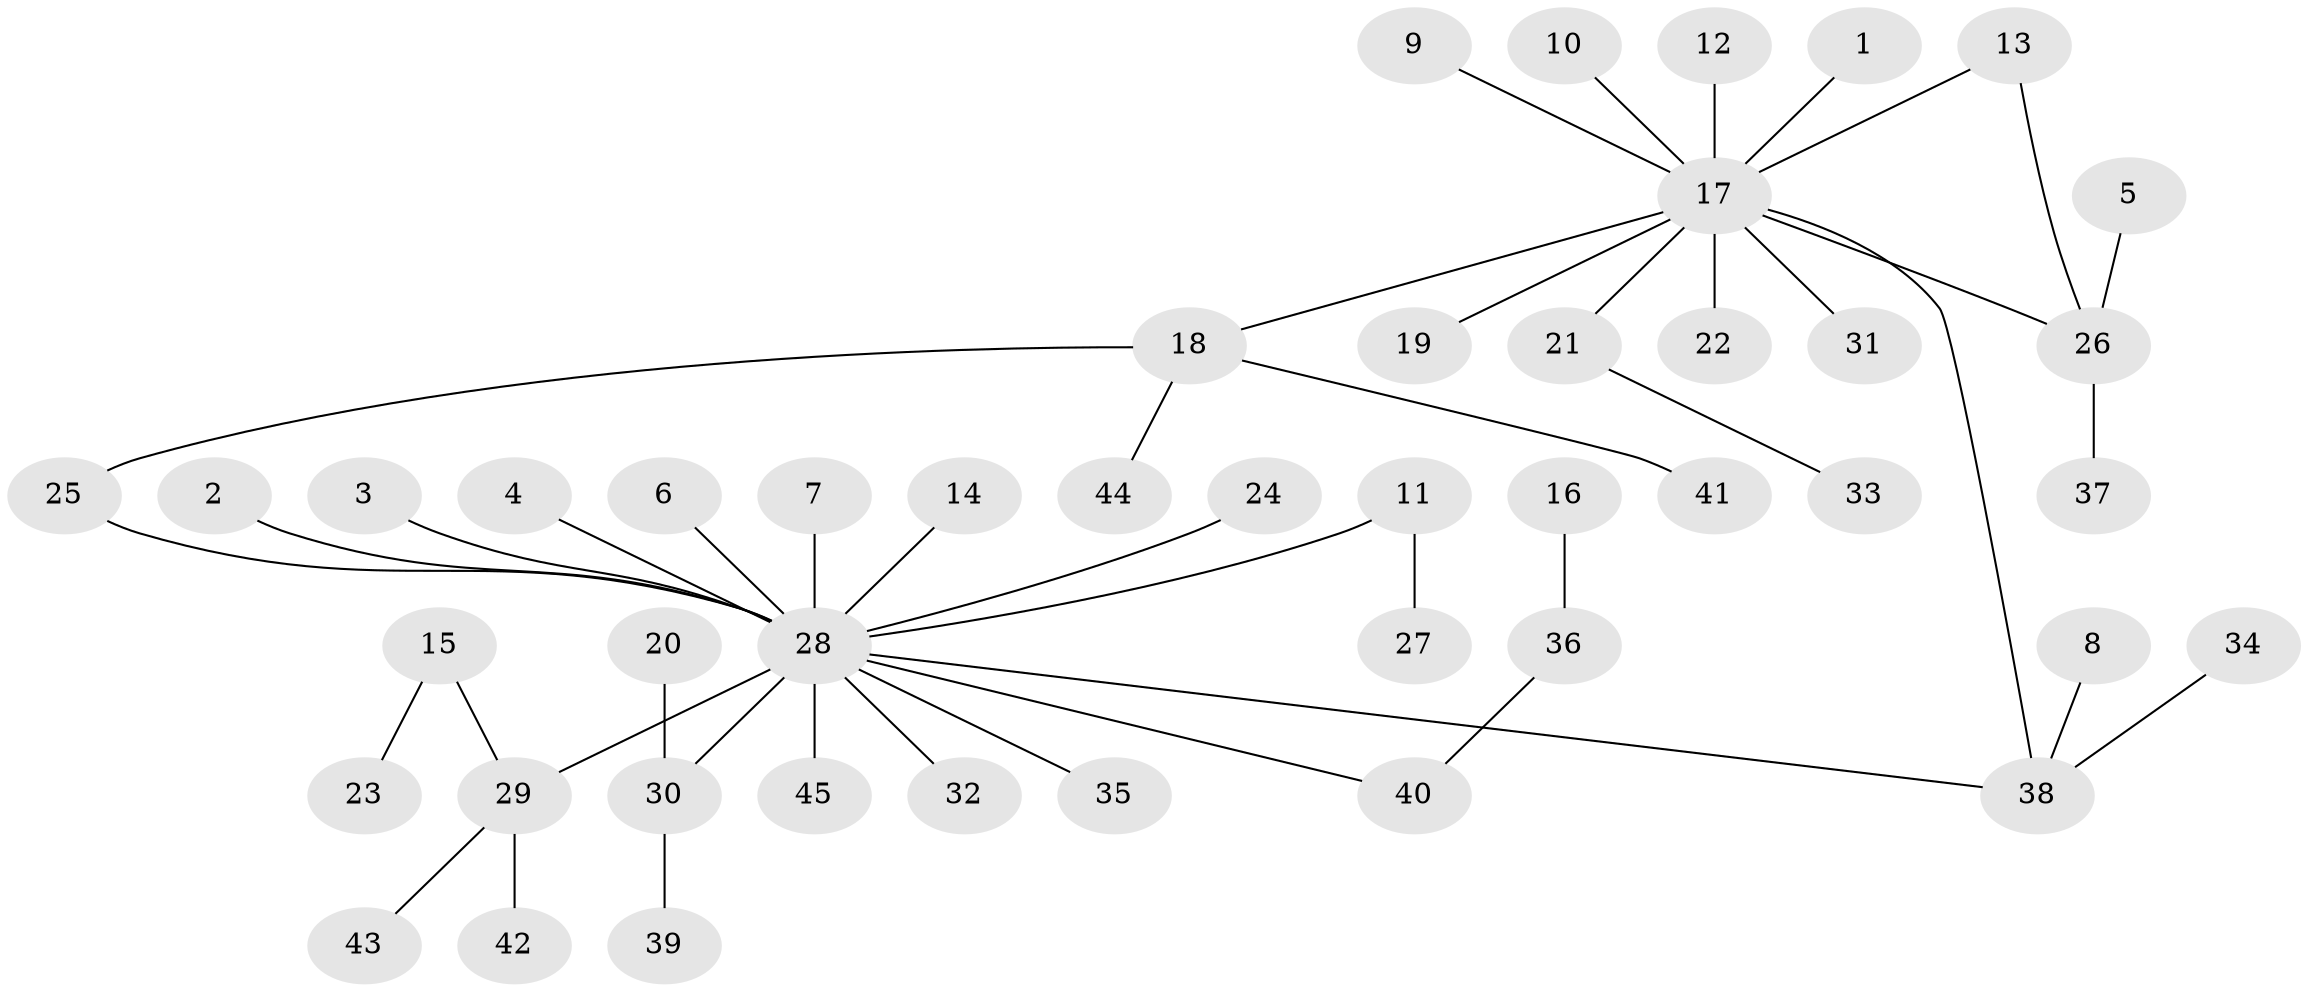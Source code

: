 // original degree distribution, {10: 0.011363636363636364, 6: 0.03409090909090909, 5: 0.011363636363636364, 3: 0.13636363636363635, 1: 0.6022727272727273, 18: 0.011363636363636364, 4: 0.022727272727272728, 2: 0.17045454545454544}
// Generated by graph-tools (version 1.1) at 2025/49/03/09/25 03:49:49]
// undirected, 45 vertices, 46 edges
graph export_dot {
graph [start="1"]
  node [color=gray90,style=filled];
  1;
  2;
  3;
  4;
  5;
  6;
  7;
  8;
  9;
  10;
  11;
  12;
  13;
  14;
  15;
  16;
  17;
  18;
  19;
  20;
  21;
  22;
  23;
  24;
  25;
  26;
  27;
  28;
  29;
  30;
  31;
  32;
  33;
  34;
  35;
  36;
  37;
  38;
  39;
  40;
  41;
  42;
  43;
  44;
  45;
  1 -- 17 [weight=1.0];
  2 -- 28 [weight=1.0];
  3 -- 28 [weight=1.0];
  4 -- 28 [weight=1.0];
  5 -- 26 [weight=1.0];
  6 -- 28 [weight=1.0];
  7 -- 28 [weight=1.0];
  8 -- 38 [weight=1.0];
  9 -- 17 [weight=1.0];
  10 -- 17 [weight=1.0];
  11 -- 27 [weight=1.0];
  11 -- 28 [weight=1.0];
  12 -- 17 [weight=1.0];
  13 -- 17 [weight=1.0];
  13 -- 26 [weight=1.0];
  14 -- 28 [weight=1.0];
  15 -- 23 [weight=1.0];
  15 -- 29 [weight=1.0];
  16 -- 36 [weight=1.0];
  17 -- 18 [weight=1.0];
  17 -- 19 [weight=1.0];
  17 -- 21 [weight=1.0];
  17 -- 22 [weight=1.0];
  17 -- 26 [weight=1.0];
  17 -- 31 [weight=1.0];
  17 -- 38 [weight=1.0];
  18 -- 25 [weight=1.0];
  18 -- 41 [weight=1.0];
  18 -- 44 [weight=1.0];
  20 -- 30 [weight=1.0];
  21 -- 33 [weight=1.0];
  24 -- 28 [weight=1.0];
  25 -- 28 [weight=1.0];
  26 -- 37 [weight=1.0];
  28 -- 29 [weight=1.0];
  28 -- 30 [weight=1.0];
  28 -- 32 [weight=1.0];
  28 -- 35 [weight=1.0];
  28 -- 38 [weight=1.0];
  28 -- 40 [weight=1.0];
  28 -- 45 [weight=1.0];
  29 -- 42 [weight=1.0];
  29 -- 43 [weight=1.0];
  30 -- 39 [weight=1.0];
  34 -- 38 [weight=1.0];
  36 -- 40 [weight=1.0];
}
